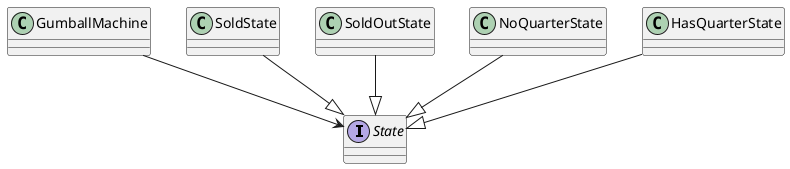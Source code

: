 @startuml

interface State
class GumballMachine
class SoldState
class SoldOutState
class NoQuarterState
class HasQuarterState

GumballMachine --> State
SoldOutState --|> State
SoldState  --|> State
NoQuarterState --|> State
HasQuarterState --|> State

@enduml